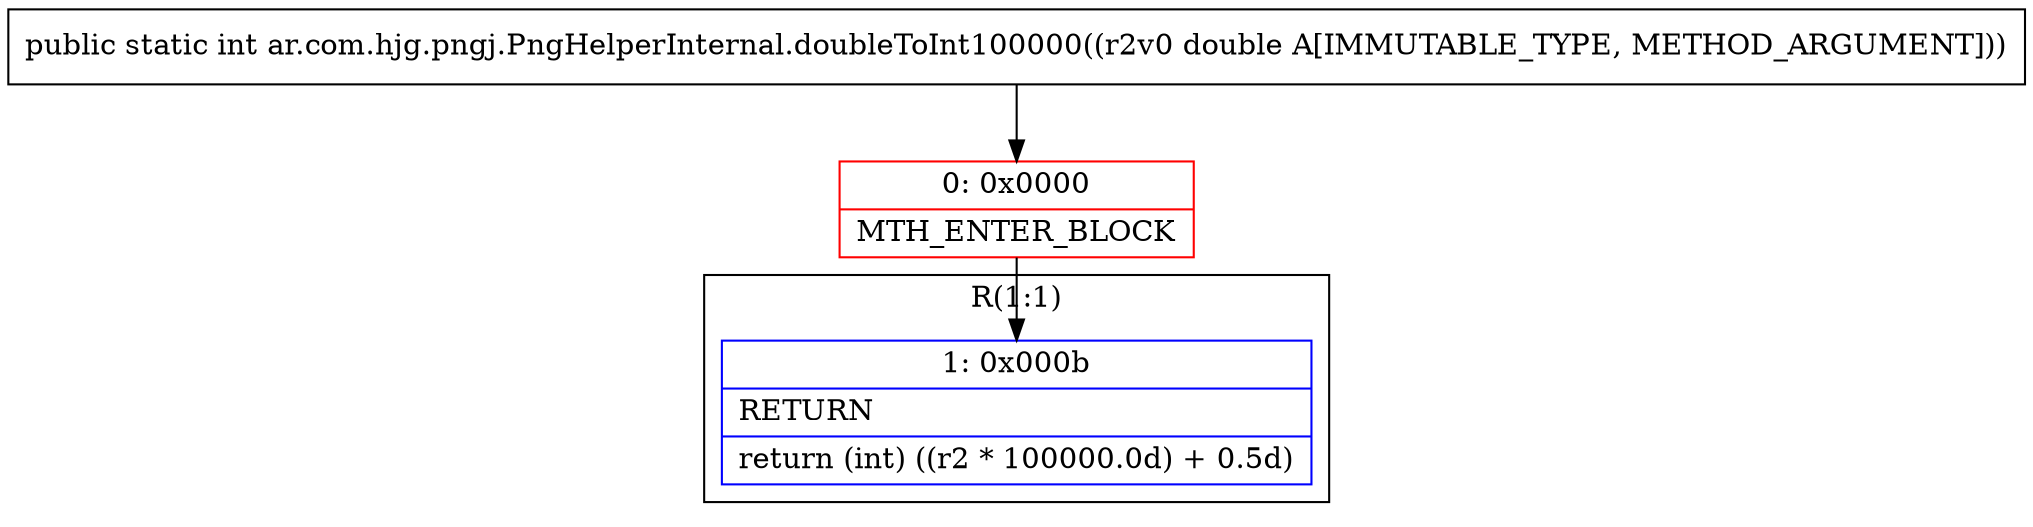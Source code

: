digraph "CFG forar.com.hjg.pngj.PngHelperInternal.doubleToInt100000(D)I" {
subgraph cluster_Region_917131345 {
label = "R(1:1)";
node [shape=record,color=blue];
Node_1 [shape=record,label="{1\:\ 0x000b|RETURN\l|return (int) ((r2 * 100000.0d) + 0.5d)\l}"];
}
Node_0 [shape=record,color=red,label="{0\:\ 0x0000|MTH_ENTER_BLOCK\l}"];
MethodNode[shape=record,label="{public static int ar.com.hjg.pngj.PngHelperInternal.doubleToInt100000((r2v0 double A[IMMUTABLE_TYPE, METHOD_ARGUMENT])) }"];
MethodNode -> Node_0;
Node_0 -> Node_1;
}

